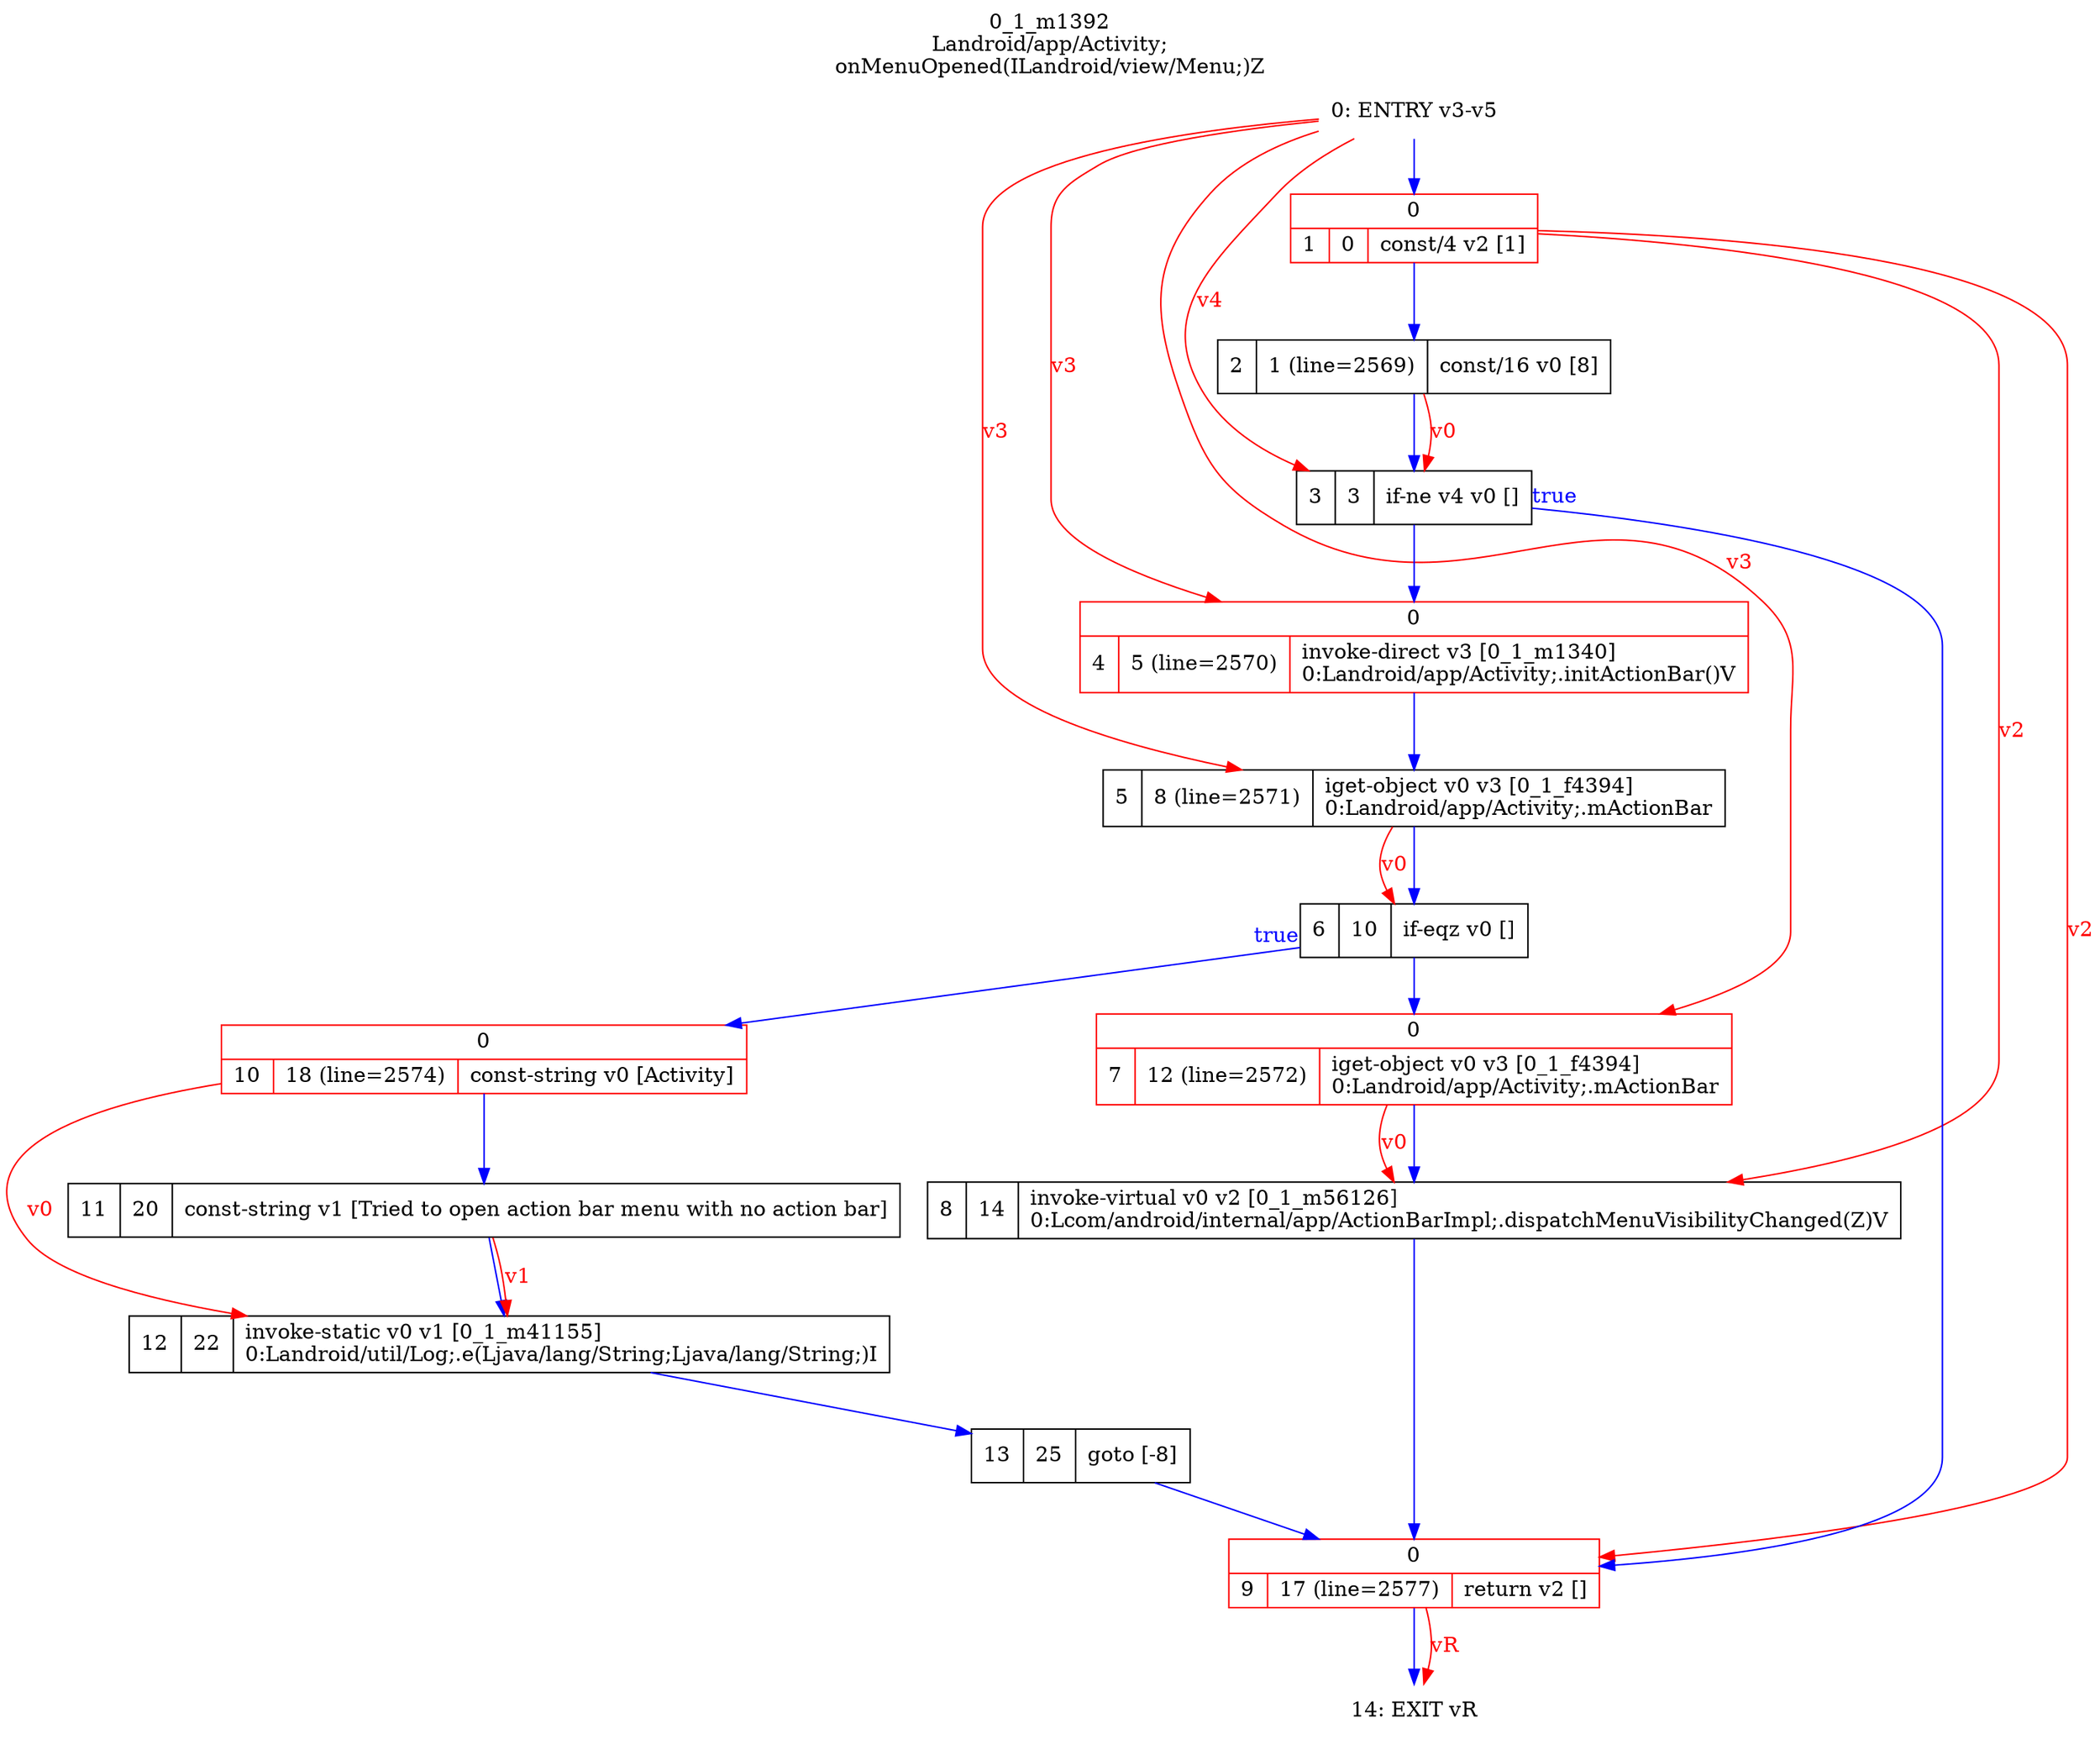 digraph G {
rankdir=UD;
labelloc=t;
label="0_1_m1392\nLandroid/app/Activity;
onMenuOpened(ILandroid/view/Menu;)Z";
0[label="0: ENTRY v3-v5",shape=plaintext];
1[label="{0|{1|0|const/4 v2 [1]\l}}",shape=record, color=red];
2[label="2|1 (line=2569)|const/16 v0 [8]\l",shape=record];
3[label="3|3|if-ne v4 v0 []\l",shape=record];
4[label="{0|{4|5 (line=2570)|invoke-direct v3 [0_1_m1340]\l0:Landroid/app/Activity;.initActionBar()V\l}}",shape=record,URL="0_1_m1340.dot", color=red];
5[label="5|8 (line=2571)|iget-object v0 v3 [0_1_f4394]\l0:Landroid/app/Activity;.mActionBar\l",shape=record];
6[label="6|10|if-eqz v0 []\l",shape=record];
7[label="{0|{7|12 (line=2572)|iget-object v0 v3 [0_1_f4394]\l0:Landroid/app/Activity;.mActionBar\l}}",shape=record, color=red];
8[label="8|14|invoke-virtual v0 v2 [0_1_m56126]\l0:Lcom/android/internal/app/ActionBarImpl;.dispatchMenuVisibilityChanged(Z)V\l",shape=record,URL="0_1_m56126.dot"];
9[label="{0|{9|17 (line=2577)|return v2 []\l}}",shape=record, color=red];
10[label="{0|{10|18 (line=2574)|const-string v0 [Activity]\l}}",shape=record, color=red];
11[label="11|20|const-string v1 [Tried to open action bar menu with no action bar]\l",shape=record];
12[label="12|22|invoke-static v0 v1 [0_1_m41155]\l0:Landroid/util/Log;.e(Ljava/lang/String;Ljava/lang/String;)I\l",shape=record,URL="0_1_m41155.dot"];
13[label="13|25|goto [-8]\l",shape=record];
14[label="14: EXIT vR",shape=plaintext];
0->1 [color=blue, fontcolor=blue,weight=100, taillabel=""];
1->2 [color=blue, fontcolor=blue,weight=100, taillabel=""];
2->3 [color=blue, fontcolor=blue,weight=100, taillabel=""];
3->9 [color=blue, fontcolor=blue,weight=10, taillabel="true"];
3->4 [color=blue, fontcolor=blue,weight=100, taillabel=""];
4->5 [color=blue, fontcolor=blue,weight=100, taillabel=""];
5->6 [color=blue, fontcolor=blue,weight=100, taillabel=""];
6->10 [color=blue, fontcolor=blue,weight=10, taillabel="true"];
6->7 [color=blue, fontcolor=blue,weight=100, taillabel=""];
7->8 [color=blue, fontcolor=blue,weight=100, taillabel=""];
8->9 [color=blue, fontcolor=blue,weight=100, taillabel=""];
9->14 [color=blue, fontcolor=blue,weight=100, taillabel=""];
10->11 [color=blue, fontcolor=blue,weight=100, taillabel=""];
11->12 [color=blue, fontcolor=blue,weight=100, taillabel=""];
12->13 [color=blue, fontcolor=blue,weight=100, taillabel=""];
13->9 [color=blue, fontcolor=blue,weight=100, taillabel=""];
0->3 [color=red, fontcolor=red, label="v4"];
2->3 [color=red, fontcolor=red, label="v0"];
0->4 [color=red, fontcolor=red, label="v3"];
0->5 [color=red, fontcolor=red, label="v3"];
5->6 [color=red, fontcolor=red, label="v0"];
0->7 [color=red, fontcolor=red, label="v3"];
1->8 [color=red, fontcolor=red, label="v2"];
7->8 [color=red, fontcolor=red, label="v0"];
1->9 [color=red, fontcolor=red, label="v2"];
10->12 [color=red, fontcolor=red, label="v0"];
11->12 [color=red, fontcolor=red, label="v1"];
9->14 [color=red, fontcolor=red, label="vR"];
}
